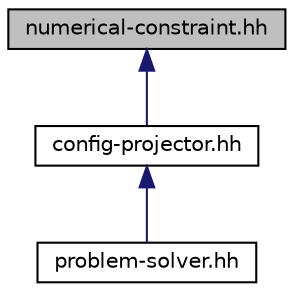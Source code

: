 digraph "numerical-constraint.hh"
{
  edge [fontname="Helvetica",fontsize="10",labelfontname="Helvetica",labelfontsize="10"];
  node [fontname="Helvetica",fontsize="10",shape=record];
  Node1 [label="numerical-constraint.hh",height=0.2,width=0.4,color="black", fillcolor="grey75", style="filled" fontcolor="black"];
  Node1 -> Node2 [dir="back",color="midnightblue",fontsize="10",style="solid",fontname="Helvetica"];
  Node2 [label="config-projector.hh",height=0.2,width=0.4,color="black", fillcolor="white", style="filled",URL="$a00061.html"];
  Node2 -> Node3 [dir="back",color="midnightblue",fontsize="10",style="solid",fontname="Helvetica"];
  Node3 [label="problem-solver.hh",height=0.2,width=0.4,color="black", fillcolor="white", style="filled",URL="$a00093.html"];
}
